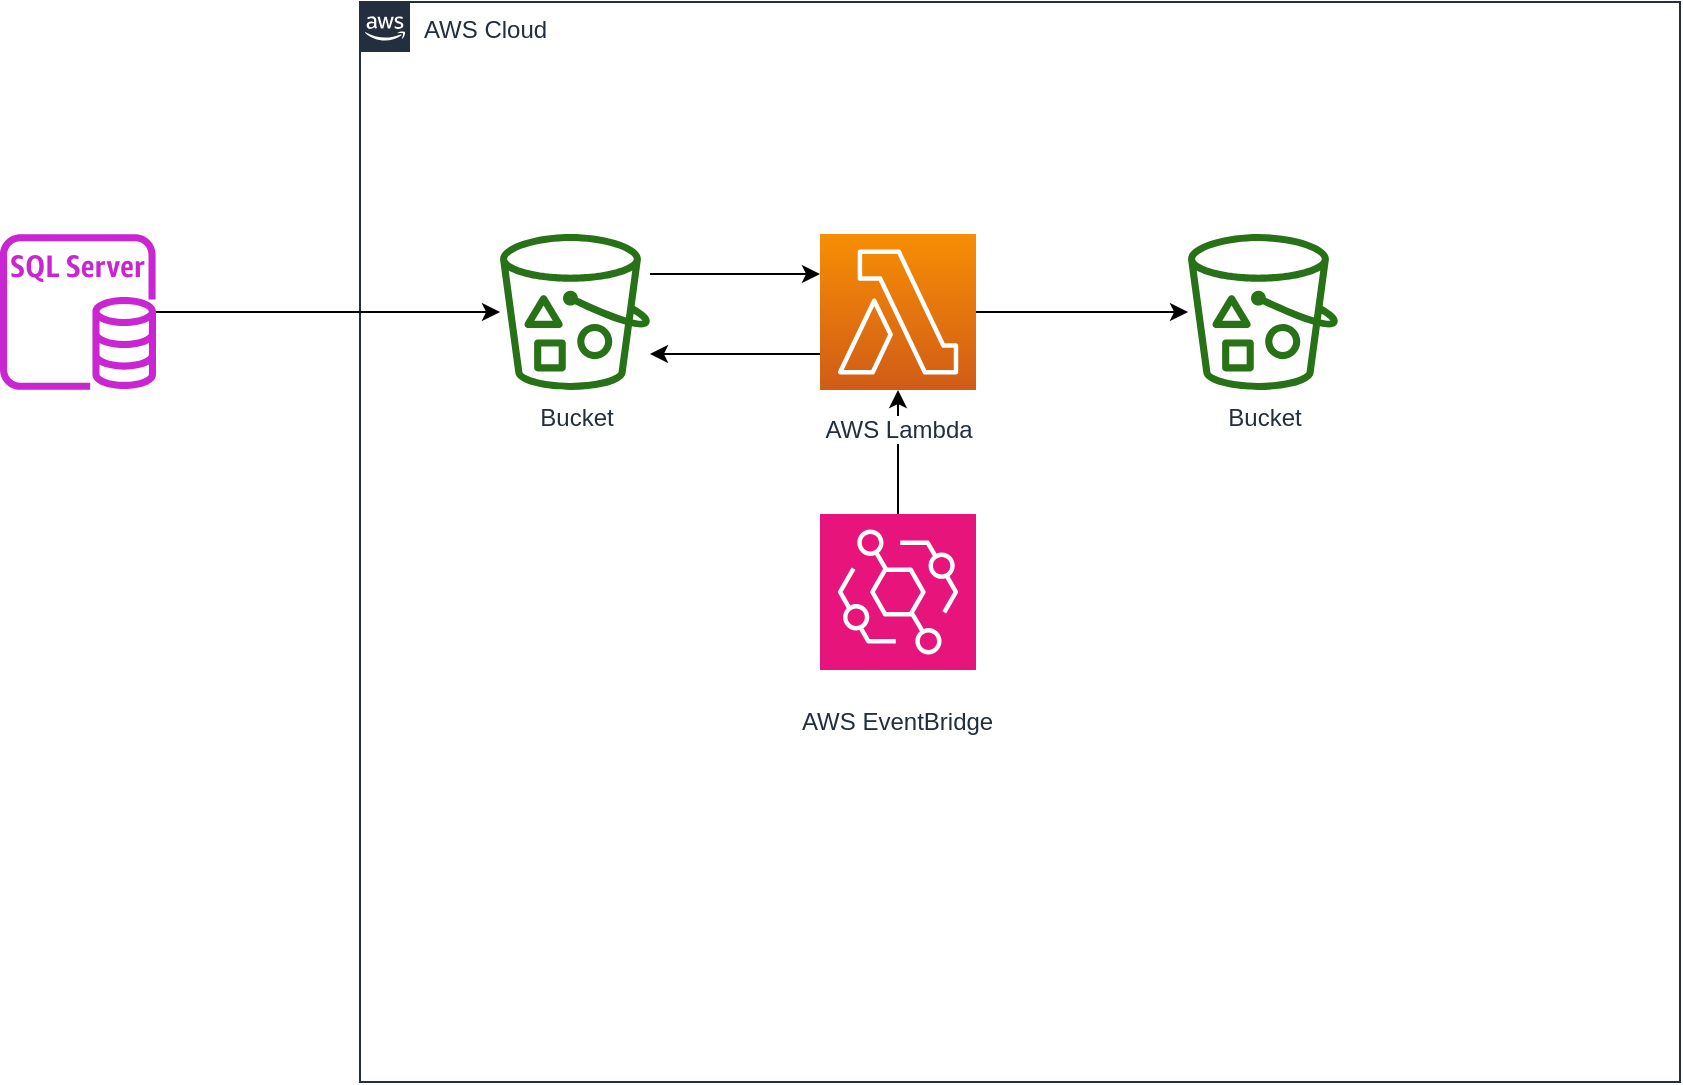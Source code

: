 <mxfile version="24.6.5" type="github">
  <diagram id="Ht1M8jgEwFfnCIfOTk4-" name="Page-1">
    <mxGraphModel dx="1434" dy="772" grid="1" gridSize="10" guides="1" tooltips="1" connect="1" arrows="1" fold="1" page="1" pageScale="1" pageWidth="1169" pageHeight="827" math="0" shadow="0">
      <root>
        <mxCell id="0" />
        <mxCell id="1" parent="0" />
        <mxCell id="UEzPUAAOIrF-is8g5C7q-74" value="AWS Cloud" style="points=[[0,0],[0.25,0],[0.5,0],[0.75,0],[1,0],[1,0.25],[1,0.5],[1,0.75],[1,1],[0.75,1],[0.5,1],[0.25,1],[0,1],[0,0.75],[0,0.5],[0,0.25]];outlineConnect=0;gradientColor=none;html=1;whiteSpace=wrap;fontSize=12;fontStyle=0;shape=mxgraph.aws4.group;grIcon=mxgraph.aws4.group_aws_cloud_alt;strokeColor=#232F3E;fillColor=none;verticalAlign=top;align=left;spacingLeft=30;fontColor=#232F3E;dashed=0;labelBackgroundColor=#ffffff;container=1;pointerEvents=0;collapsible=0;recursiveResize=0;" parent="1" vertex="1">
          <mxGeometry x="440" y="144" width="660" height="540" as="geometry" />
        </mxCell>
        <mxCell id="GlKVA_8lpyfel7ZNQ23F-19" value="" style="edgeStyle=orthogonalEdgeStyle;rounded=0;orthogonalLoop=1;jettySize=auto;html=1;" edge="1" parent="UEzPUAAOIrF-is8g5C7q-74" source="GlKVA_8lpyfel7ZNQ23F-2" target="UEzPUAAOIrF-is8g5C7q-85">
          <mxGeometry relative="1" as="geometry" />
        </mxCell>
        <mxCell id="GlKVA_8lpyfel7ZNQ23F-2" value="" style="sketch=0;points=[[0,0,0],[0.25,0,0],[0.5,0,0],[0.75,0,0],[1,0,0],[0,1,0],[0.25,1,0],[0.5,1,0],[0.75,1,0],[1,1,0],[0,0.25,0],[0,0.5,0],[0,0.75,0],[1,0.25,0],[1,0.5,0],[1,0.75,0]];outlineConnect=0;fontColor=#232F3E;fillColor=#E7157B;strokeColor=#ffffff;dashed=0;verticalLabelPosition=bottom;verticalAlign=top;align=center;html=1;fontSize=12;fontStyle=0;aspect=fixed;shape=mxgraph.aws4.resourceIcon;resIcon=mxgraph.aws4.eventbridge;" vertex="1" parent="UEzPUAAOIrF-is8g5C7q-74">
          <mxGeometry x="230" y="256" width="78" height="78" as="geometry" />
        </mxCell>
        <mxCell id="GlKVA_8lpyfel7ZNQ23F-3" value="&lt;div style=&quot;&quot;&gt;&lt;span style=&quot;background-color: rgb(255, 255, 255); color: rgb(35, 47, 62);&quot;&gt;AWS&amp;nbsp;&lt;/span&gt;&lt;span style=&quot;background-color: rgb(255, 255, 255); color: rgb(35, 47, 62);&quot;&gt;EventBridge&lt;/span&gt;&lt;/div&gt;&lt;div style=&quot;&quot;&gt;&lt;font color=&quot;#232f3e&quot;&gt;&lt;span style=&quot;background-color: rgb(255, 255, 255);&quot;&gt;&lt;br&gt;&lt;/span&gt;&lt;/font&gt;&lt;/div&gt;" style="text;whiteSpace=wrap;html=1;" vertex="1" parent="UEzPUAAOIrF-is8g5C7q-74">
          <mxGeometry x="219" y="346" width="100" height="40" as="geometry" />
        </mxCell>
        <mxCell id="UEzPUAAOIrF-is8g5C7q-78" value="Bucket" style="outlineConnect=0;fontColor=#232F3E;gradientColor=none;fillColor=#277116;strokeColor=none;dashed=0;verticalLabelPosition=bottom;verticalAlign=top;align=center;html=1;fontSize=12;fontStyle=0;aspect=fixed;pointerEvents=1;shape=mxgraph.aws4.bucket_with_objects;labelBackgroundColor=#ffffff;" parent="UEzPUAAOIrF-is8g5C7q-74" vertex="1">
          <mxGeometry x="414" y="116" width="75" height="78" as="geometry" />
        </mxCell>
        <mxCell id="GlKVA_8lpyfel7ZNQ23F-20" value="" style="edgeStyle=orthogonalEdgeStyle;rounded=0;orthogonalLoop=1;jettySize=auto;html=1;" edge="1" parent="UEzPUAAOIrF-is8g5C7q-74" source="UEzPUAAOIrF-is8g5C7q-85" target="UEzPUAAOIrF-is8g5C7q-77">
          <mxGeometry relative="1" as="geometry">
            <Array as="points">
              <mxPoint x="180" y="176" />
              <mxPoint x="180" y="176" />
            </Array>
          </mxGeometry>
        </mxCell>
        <mxCell id="GlKVA_8lpyfel7ZNQ23F-23" value="" style="edgeStyle=orthogonalEdgeStyle;rounded=0;orthogonalLoop=1;jettySize=auto;html=1;" edge="1" parent="UEzPUAAOIrF-is8g5C7q-74" source="UEzPUAAOIrF-is8g5C7q-85" target="UEzPUAAOIrF-is8g5C7q-78">
          <mxGeometry relative="1" as="geometry" />
        </mxCell>
        <mxCell id="UEzPUAAOIrF-is8g5C7q-85" value="AWS Lambda" style="outlineConnect=0;fontColor=#232F3E;gradientColor=#F78E04;gradientDirection=north;fillColor=#D05C17;strokeColor=#ffffff;dashed=0;verticalLabelPosition=bottom;verticalAlign=top;align=center;html=1;fontSize=12;fontStyle=0;aspect=fixed;shape=mxgraph.aws4.resourceIcon;resIcon=mxgraph.aws4.lambda;labelBackgroundColor=#ffffff;spacingTop=6;" parent="UEzPUAAOIrF-is8g5C7q-74" vertex="1">
          <mxGeometry x="230" y="116" width="78" height="78" as="geometry" />
        </mxCell>
        <mxCell id="GlKVA_8lpyfel7ZNQ23F-22" value="" style="edgeStyle=orthogonalEdgeStyle;rounded=0;orthogonalLoop=1;jettySize=auto;html=1;" edge="1" parent="UEzPUAAOIrF-is8g5C7q-74" source="UEzPUAAOIrF-is8g5C7q-77" target="UEzPUAAOIrF-is8g5C7q-85">
          <mxGeometry relative="1" as="geometry">
            <Array as="points">
              <mxPoint x="180" y="136" />
              <mxPoint x="180" y="136" />
            </Array>
          </mxGeometry>
        </mxCell>
        <mxCell id="UEzPUAAOIrF-is8g5C7q-77" value="Bucket" style="outlineConnect=0;fontColor=#232F3E;gradientColor=none;fillColor=#277116;strokeColor=none;dashed=0;verticalLabelPosition=bottom;verticalAlign=top;align=center;html=1;fontSize=12;fontStyle=0;aspect=fixed;pointerEvents=1;shape=mxgraph.aws4.bucket_with_objects;labelBackgroundColor=#ffffff;" parent="UEzPUAAOIrF-is8g5C7q-74" vertex="1">
          <mxGeometry x="70" y="116" width="75" height="78" as="geometry" />
        </mxCell>
        <mxCell id="GlKVA_8lpyfel7ZNQ23F-18" value="" style="edgeStyle=orthogonalEdgeStyle;rounded=0;orthogonalLoop=1;jettySize=auto;html=1;" edge="1" parent="1" source="GlKVA_8lpyfel7ZNQ23F-16" target="UEzPUAAOIrF-is8g5C7q-77">
          <mxGeometry relative="1" as="geometry">
            <mxPoint x="417" y="299" as="targetPoint" />
          </mxGeometry>
        </mxCell>
        <mxCell id="GlKVA_8lpyfel7ZNQ23F-16" value="" style="sketch=0;outlineConnect=0;fontColor=#232F3E;gradientColor=none;fillColor=#C925D1;strokeColor=none;dashed=0;verticalLabelPosition=bottom;verticalAlign=top;align=center;html=1;fontSize=12;fontStyle=0;aspect=fixed;pointerEvents=1;shape=mxgraph.aws4.rds_sql_server_instance;" vertex="1" parent="1">
          <mxGeometry x="260" y="260" width="78" height="78" as="geometry" />
        </mxCell>
      </root>
    </mxGraphModel>
  </diagram>
</mxfile>
